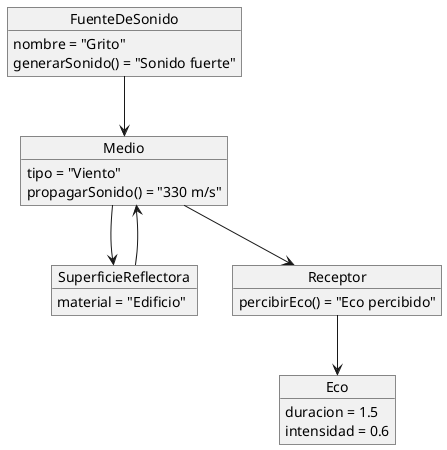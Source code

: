@startuml
object FuenteDeSonido {
    nombre = "Grito"
    generarSonido() = "Sonido fuerte"
}

object Medio {
    tipo = "Viento"
    propagarSonido() = "330 m/s"
}

object SuperficieReflectora {
    material = "Edificio"
}

object Receptor {
    percibirEco() = "Eco percibido"
}

object Eco {
    duracion = 1.5
    intensidad = 0.6
}

FuenteDeSonido --> Medio
Medio --> SuperficieReflectora
SuperficieReflectora --> Medio
Medio --> Receptor
Receptor --> Eco
@enduml
